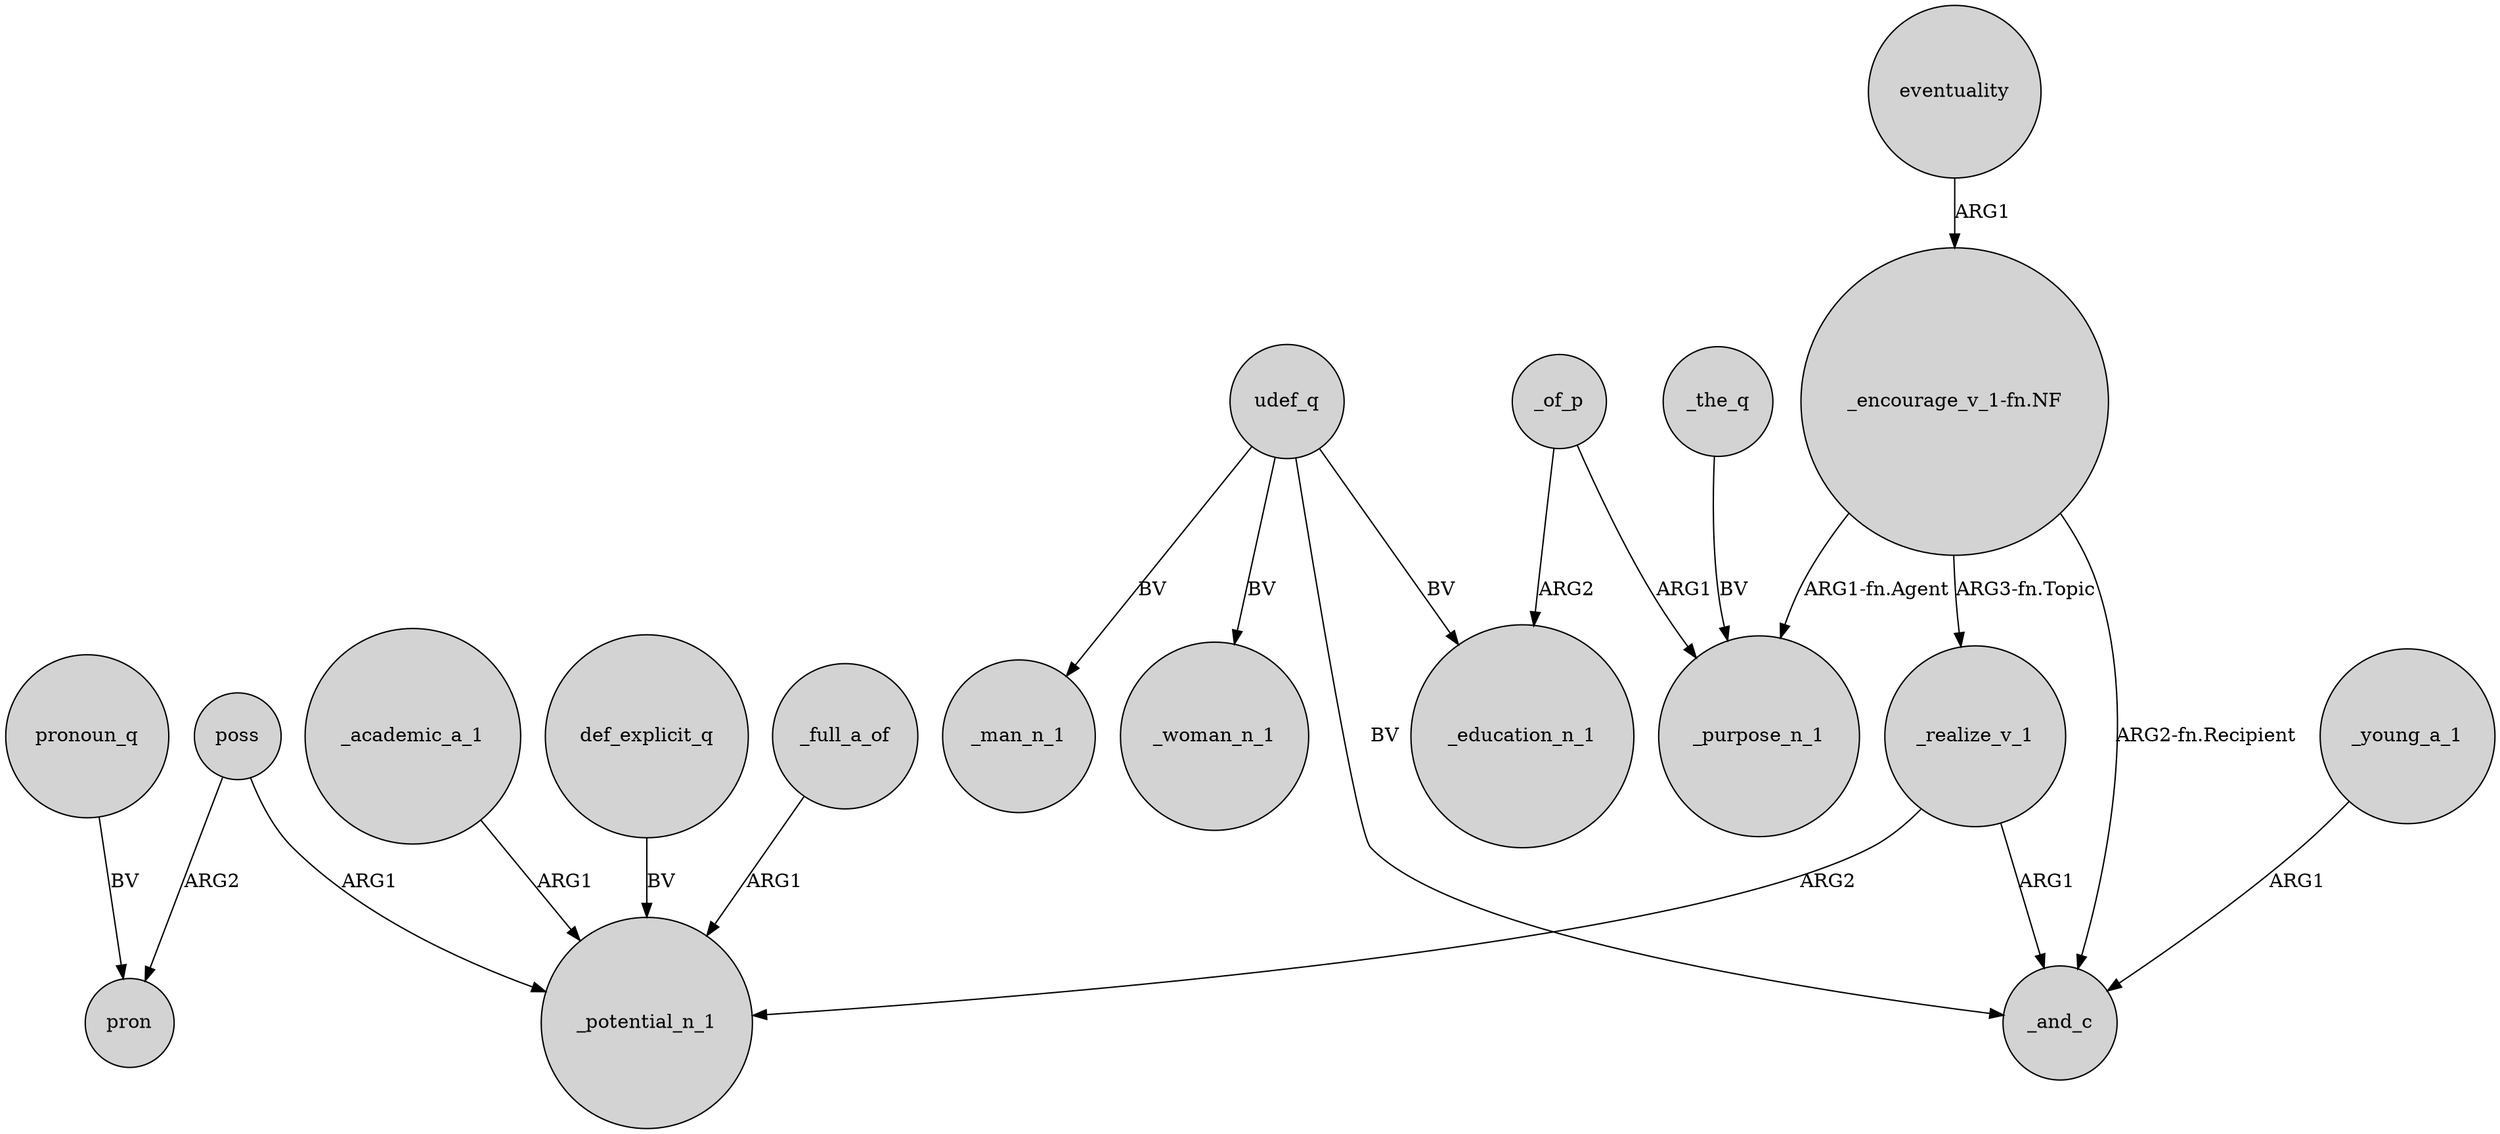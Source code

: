 digraph {
	node [shape=circle style=filled]
	_of_p -> _purpose_n_1 [label=ARG1]
	"_encourage_v_1-fn.NF" -> _realize_v_1 [label="ARG3-fn.Topic"]
	_realize_v_1 -> _potential_n_1 [label=ARG2]
	udef_q -> _woman_n_1 [label=BV]
	"_encourage_v_1-fn.NF" -> _purpose_n_1 [label="ARG1-fn.Agent"]
	poss -> pron [label=ARG2]
	"_encourage_v_1-fn.NF" -> _and_c [label="ARG2-fn.Recipient"]
	_the_q -> _purpose_n_1 [label=BV]
	_full_a_of -> _potential_n_1 [label=ARG1]
	udef_q -> _education_n_1 [label=BV]
	eventuality -> "_encourage_v_1-fn.NF" [label=ARG1]
	pronoun_q -> pron [label=BV]
	_academic_a_1 -> _potential_n_1 [label=ARG1]
	_young_a_1 -> _and_c [label=ARG1]
	def_explicit_q -> _potential_n_1 [label=BV]
	_realize_v_1 -> _and_c [label=ARG1]
	udef_q -> _man_n_1 [label=BV]
	poss -> _potential_n_1 [label=ARG1]
	_of_p -> _education_n_1 [label=ARG2]
	udef_q -> _and_c [label=BV]
}
